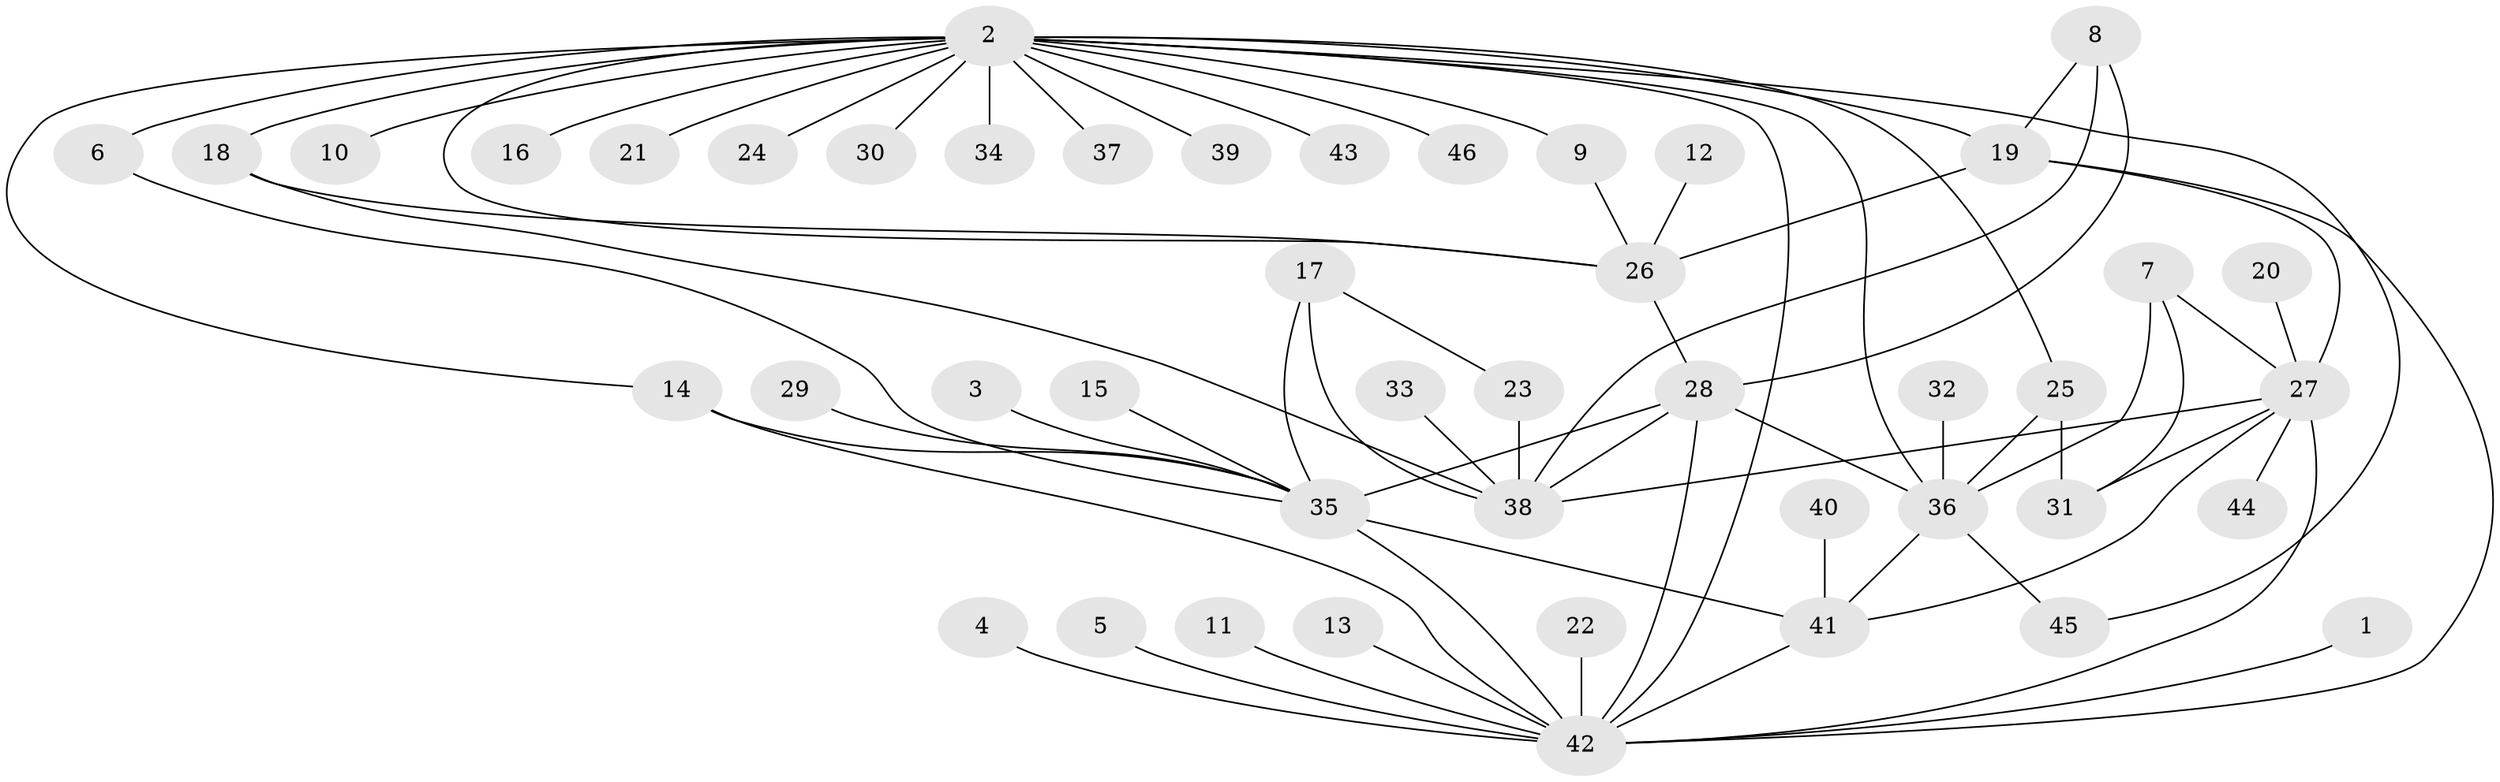 // original degree distribution, {17: 0.011494252873563218, 5: 0.022988505747126436, 15: 0.011494252873563218, 11: 0.011494252873563218, 3: 0.14942528735632185, 1: 0.4827586206896552, 9: 0.034482758620689655, 6: 0.022988505747126436, 7: 0.011494252873563218, 2: 0.20689655172413793, 4: 0.034482758620689655}
// Generated by graph-tools (version 1.1) at 2025/26/03/09/25 03:26:05]
// undirected, 46 vertices, 70 edges
graph export_dot {
graph [start="1"]
  node [color=gray90,style=filled];
  1;
  2;
  3;
  4;
  5;
  6;
  7;
  8;
  9;
  10;
  11;
  12;
  13;
  14;
  15;
  16;
  17;
  18;
  19;
  20;
  21;
  22;
  23;
  24;
  25;
  26;
  27;
  28;
  29;
  30;
  31;
  32;
  33;
  34;
  35;
  36;
  37;
  38;
  39;
  40;
  41;
  42;
  43;
  44;
  45;
  46;
  1 -- 42 [weight=1.0];
  2 -- 6 [weight=2.0];
  2 -- 9 [weight=1.0];
  2 -- 10 [weight=1.0];
  2 -- 14 [weight=1.0];
  2 -- 16 [weight=1.0];
  2 -- 18 [weight=1.0];
  2 -- 19 [weight=1.0];
  2 -- 21 [weight=1.0];
  2 -- 24 [weight=1.0];
  2 -- 25 [weight=1.0];
  2 -- 26 [weight=1.0];
  2 -- 30 [weight=1.0];
  2 -- 34 [weight=1.0];
  2 -- 36 [weight=1.0];
  2 -- 37 [weight=1.0];
  2 -- 39 [weight=1.0];
  2 -- 42 [weight=1.0];
  2 -- 43 [weight=1.0];
  2 -- 45 [weight=1.0];
  2 -- 46 [weight=1.0];
  3 -- 35 [weight=1.0];
  4 -- 42 [weight=1.0];
  5 -- 42 [weight=1.0];
  6 -- 35 [weight=1.0];
  7 -- 27 [weight=1.0];
  7 -- 31 [weight=1.0];
  7 -- 36 [weight=1.0];
  8 -- 19 [weight=1.0];
  8 -- 28 [weight=1.0];
  8 -- 38 [weight=1.0];
  9 -- 26 [weight=1.0];
  11 -- 42 [weight=1.0];
  12 -- 26 [weight=1.0];
  13 -- 42 [weight=1.0];
  14 -- 35 [weight=1.0];
  14 -- 42 [weight=1.0];
  15 -- 35 [weight=1.0];
  17 -- 23 [weight=1.0];
  17 -- 35 [weight=1.0];
  17 -- 38 [weight=1.0];
  18 -- 26 [weight=1.0];
  18 -- 38 [weight=1.0];
  19 -- 26 [weight=1.0];
  19 -- 27 [weight=1.0];
  19 -- 42 [weight=1.0];
  20 -- 27 [weight=1.0];
  22 -- 42 [weight=1.0];
  23 -- 38 [weight=1.0];
  25 -- 31 [weight=1.0];
  25 -- 36 [weight=1.0];
  26 -- 28 [weight=1.0];
  27 -- 31 [weight=1.0];
  27 -- 38 [weight=1.0];
  27 -- 41 [weight=1.0];
  27 -- 42 [weight=1.0];
  27 -- 44 [weight=1.0];
  28 -- 35 [weight=1.0];
  28 -- 36 [weight=2.0];
  28 -- 38 [weight=1.0];
  28 -- 42 [weight=1.0];
  29 -- 35 [weight=1.0];
  32 -- 36 [weight=1.0];
  33 -- 38 [weight=1.0];
  35 -- 41 [weight=1.0];
  35 -- 42 [weight=1.0];
  36 -- 41 [weight=1.0];
  36 -- 45 [weight=1.0];
  40 -- 41 [weight=1.0];
  41 -- 42 [weight=1.0];
}

